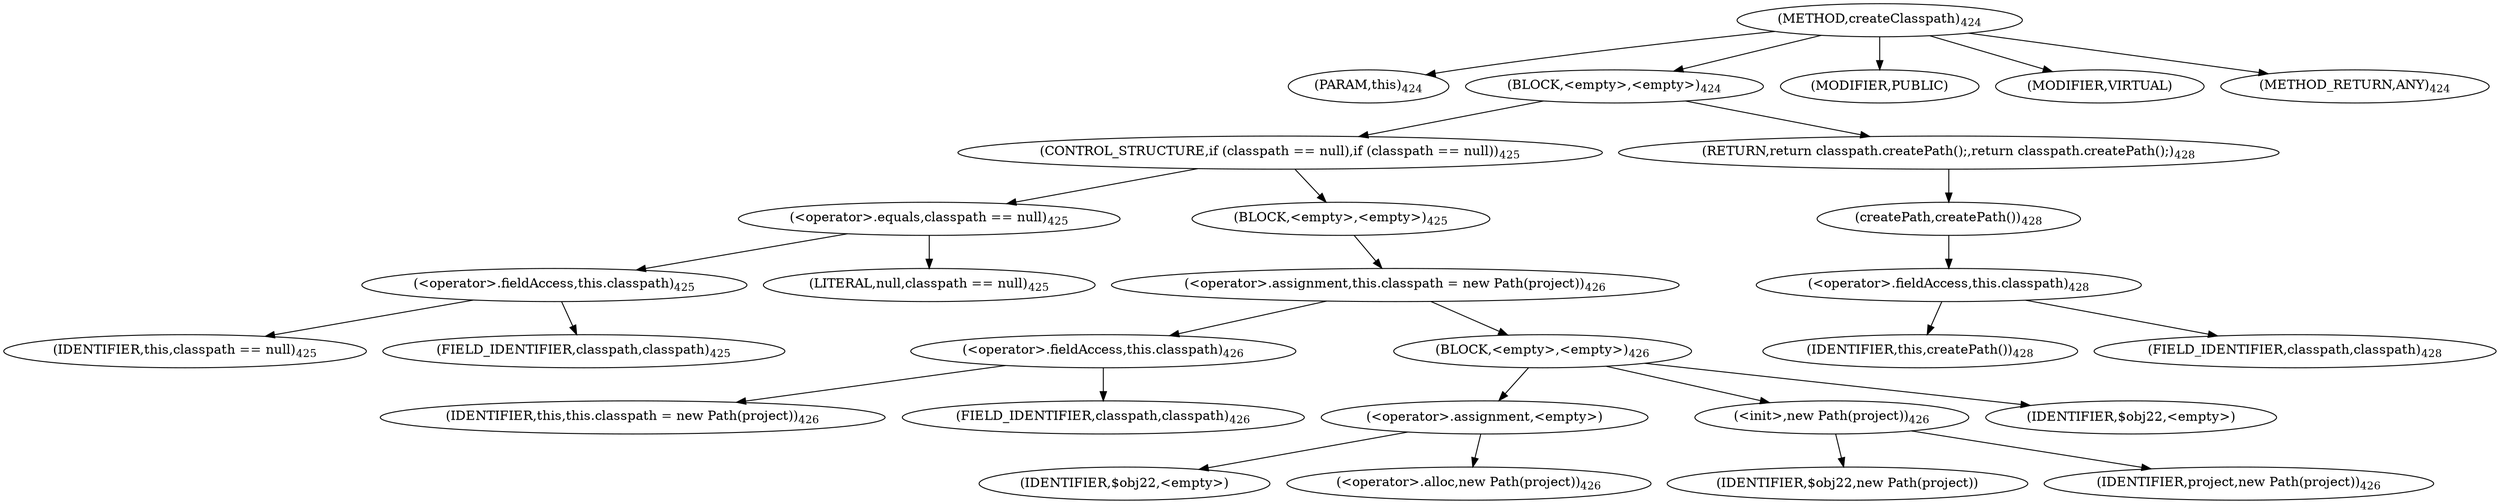 digraph "createClasspath" {  
"1372" [label = <(METHOD,createClasspath)<SUB>424</SUB>> ]
"1373" [label = <(PARAM,this)<SUB>424</SUB>> ]
"1374" [label = <(BLOCK,&lt;empty&gt;,&lt;empty&gt;)<SUB>424</SUB>> ]
"1375" [label = <(CONTROL_STRUCTURE,if (classpath == null),if (classpath == null))<SUB>425</SUB>> ]
"1376" [label = <(&lt;operator&gt;.equals,classpath == null)<SUB>425</SUB>> ]
"1377" [label = <(&lt;operator&gt;.fieldAccess,this.classpath)<SUB>425</SUB>> ]
"1378" [label = <(IDENTIFIER,this,classpath == null)<SUB>425</SUB>> ]
"1379" [label = <(FIELD_IDENTIFIER,classpath,classpath)<SUB>425</SUB>> ]
"1380" [label = <(LITERAL,null,classpath == null)<SUB>425</SUB>> ]
"1381" [label = <(BLOCK,&lt;empty&gt;,&lt;empty&gt;)<SUB>425</SUB>> ]
"1382" [label = <(&lt;operator&gt;.assignment,this.classpath = new Path(project))<SUB>426</SUB>> ]
"1383" [label = <(&lt;operator&gt;.fieldAccess,this.classpath)<SUB>426</SUB>> ]
"1384" [label = <(IDENTIFIER,this,this.classpath = new Path(project))<SUB>426</SUB>> ]
"1385" [label = <(FIELD_IDENTIFIER,classpath,classpath)<SUB>426</SUB>> ]
"1386" [label = <(BLOCK,&lt;empty&gt;,&lt;empty&gt;)<SUB>426</SUB>> ]
"1387" [label = <(&lt;operator&gt;.assignment,&lt;empty&gt;)> ]
"1388" [label = <(IDENTIFIER,$obj22,&lt;empty&gt;)> ]
"1389" [label = <(&lt;operator&gt;.alloc,new Path(project))<SUB>426</SUB>> ]
"1390" [label = <(&lt;init&gt;,new Path(project))<SUB>426</SUB>> ]
"1391" [label = <(IDENTIFIER,$obj22,new Path(project))> ]
"1392" [label = <(IDENTIFIER,project,new Path(project))<SUB>426</SUB>> ]
"1393" [label = <(IDENTIFIER,$obj22,&lt;empty&gt;)> ]
"1394" [label = <(RETURN,return classpath.createPath();,return classpath.createPath();)<SUB>428</SUB>> ]
"1395" [label = <(createPath,createPath())<SUB>428</SUB>> ]
"1396" [label = <(&lt;operator&gt;.fieldAccess,this.classpath)<SUB>428</SUB>> ]
"1397" [label = <(IDENTIFIER,this,createPath())<SUB>428</SUB>> ]
"1398" [label = <(FIELD_IDENTIFIER,classpath,classpath)<SUB>428</SUB>> ]
"1399" [label = <(MODIFIER,PUBLIC)> ]
"1400" [label = <(MODIFIER,VIRTUAL)> ]
"1401" [label = <(METHOD_RETURN,ANY)<SUB>424</SUB>> ]
  "1372" -> "1373" 
  "1372" -> "1374" 
  "1372" -> "1399" 
  "1372" -> "1400" 
  "1372" -> "1401" 
  "1374" -> "1375" 
  "1374" -> "1394" 
  "1375" -> "1376" 
  "1375" -> "1381" 
  "1376" -> "1377" 
  "1376" -> "1380" 
  "1377" -> "1378" 
  "1377" -> "1379" 
  "1381" -> "1382" 
  "1382" -> "1383" 
  "1382" -> "1386" 
  "1383" -> "1384" 
  "1383" -> "1385" 
  "1386" -> "1387" 
  "1386" -> "1390" 
  "1386" -> "1393" 
  "1387" -> "1388" 
  "1387" -> "1389" 
  "1390" -> "1391" 
  "1390" -> "1392" 
  "1394" -> "1395" 
  "1395" -> "1396" 
  "1396" -> "1397" 
  "1396" -> "1398" 
}
